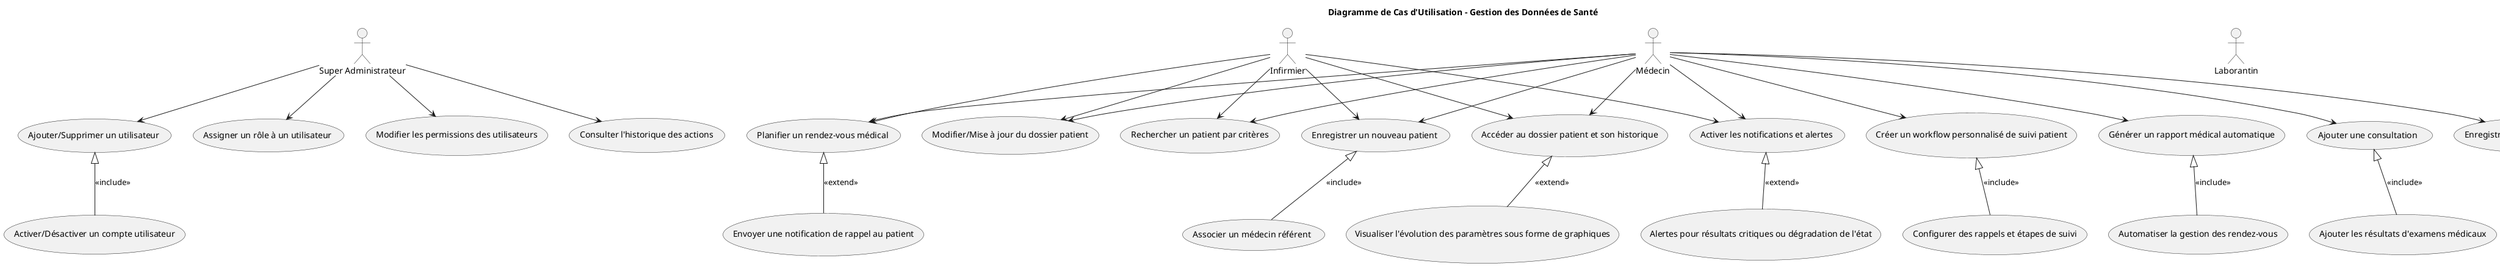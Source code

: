 @startuml
title Diagramme de Cas d'Utilisation - Gestion des Données de Santé

actor "Super Administrateur" as SuperAdmin
actor "Médecin" as Medecin
actor "Infirmier" as Infirmier
actor "Laborantin" as Laborantin
actor "Utilisateur Professionnel de Santé" as ProSante

usecase "S'authentifier de manière sécurisée" as UC_Auth
usecase "Récupération de mot de passe par email" as UC_PasswordRecovery
usecase "Mettre à jour le profil" as UC_UpdateProfile

usecase "Ajouter/Supprimer un utilisateur" as UC_ManageUsers
usecase "Assigner un rôle à un utilisateur" as UC_AssignRole
usecase "Modifier les permissions des utilisateurs" as UC_ModifyPermissions
usecase "Activer/Désactiver un compte utilisateur" as UC_ToggleAccount
usecase "Consulter l'historique des actions" as UC_AuditLog

usecase "Enregistrer un nouveau patient" as UC_AddPatient
usecase "Associer un médecin référent" as UC_AssociateReferent
usecase "Modifier/Mise à jour du dossier patient" as UC_UpdatePatient
usecase "Rechercher un patient par critères" as UC_SearchPatient
usecase "Accéder au dossier patient et son historique" as UC_ViewPatientHistory
usecase "Visualiser l'évolution des paramètres sous forme de graphiques" as UC_ViewGraph

usecase "Ajouter une consultation" as UC_AddConsultation
usecase "Ajouter les résultats d'examens médicaux" as UC_AddExamResults
usecase "Enregistrer les paramètres vitaux" as UC_RecordVitals
usecase "Planifier un rendez-vous médical" as UC_ScheduleAppointment
usecase "Envoyer une notification de rappel au patient" as UC_SendReminder

usecase "Créer un workflow personnalisé de suivi patient" as UC_CustomWorkflow
usecase "Configurer des rappels et étapes de suivi" as UC_SetReminders
usecase "Activer les notifications et alertes" as UC_EnableAlerts
usecase "Alertes pour résultats critiques ou dégradation de l'état" as UC_AlertCritical
usecase "Générer un rapport médical automatique" as UC_GenerateReport
usecase "Automatiser la gestion des rendez-vous" as UC_AutomateAppointments

ProSante --> UC_Auth
UC_Auth <|-- UC_PasswordRecovery : <<include>>
ProSante --> UC_UpdateProfile

SuperAdmin --> UC_ManageUsers
SuperAdmin --> UC_AssignRole
SuperAdmin --> UC_ModifyPermissions
UC_ManageUsers <|-- UC_ToggleAccount : <<include>>
SuperAdmin --> UC_AuditLog

Medecin --> UC_AddPatient
Infirmier --> UC_AddPatient
UC_AddPatient <|-- UC_AssociateReferent : <<include>>
Medecin --> UC_UpdatePatient
Infirmier --> UC_UpdatePatient
Medecin --> UC_SearchPatient
Infirmier --> UC_SearchPatient
Medecin --> UC_ViewPatientHistory
Infirmier --> UC_ViewPatientHistory
UC_ViewPatientHistory <|-- UC_ViewGraph : <<extend>>

Medecin --> UC_AddConsultation
UC_AddConsultation <|-- UC_AddExamResults : <<include>>
Medecin --> UC_RecordVitals
Medecin --> UC_ScheduleAppointment
Infirmier --> UC_ScheduleAppointment
UC_ScheduleAppointment <|-- UC_SendReminder : <<extend>>

Medecin --> UC_CustomWorkflow
UC_CustomWorkflow <|-- UC_SetReminders : <<include>>

Medecin --> UC_EnableAlerts
Infirmier --> UC_EnableAlerts
UC_EnableAlerts <|-- UC_AlertCritical : <<extend>>

Medecin --> UC_GenerateReport
UC_GenerateReport <|-- UC_AutomateAppointments : <<include>>

@enduml
